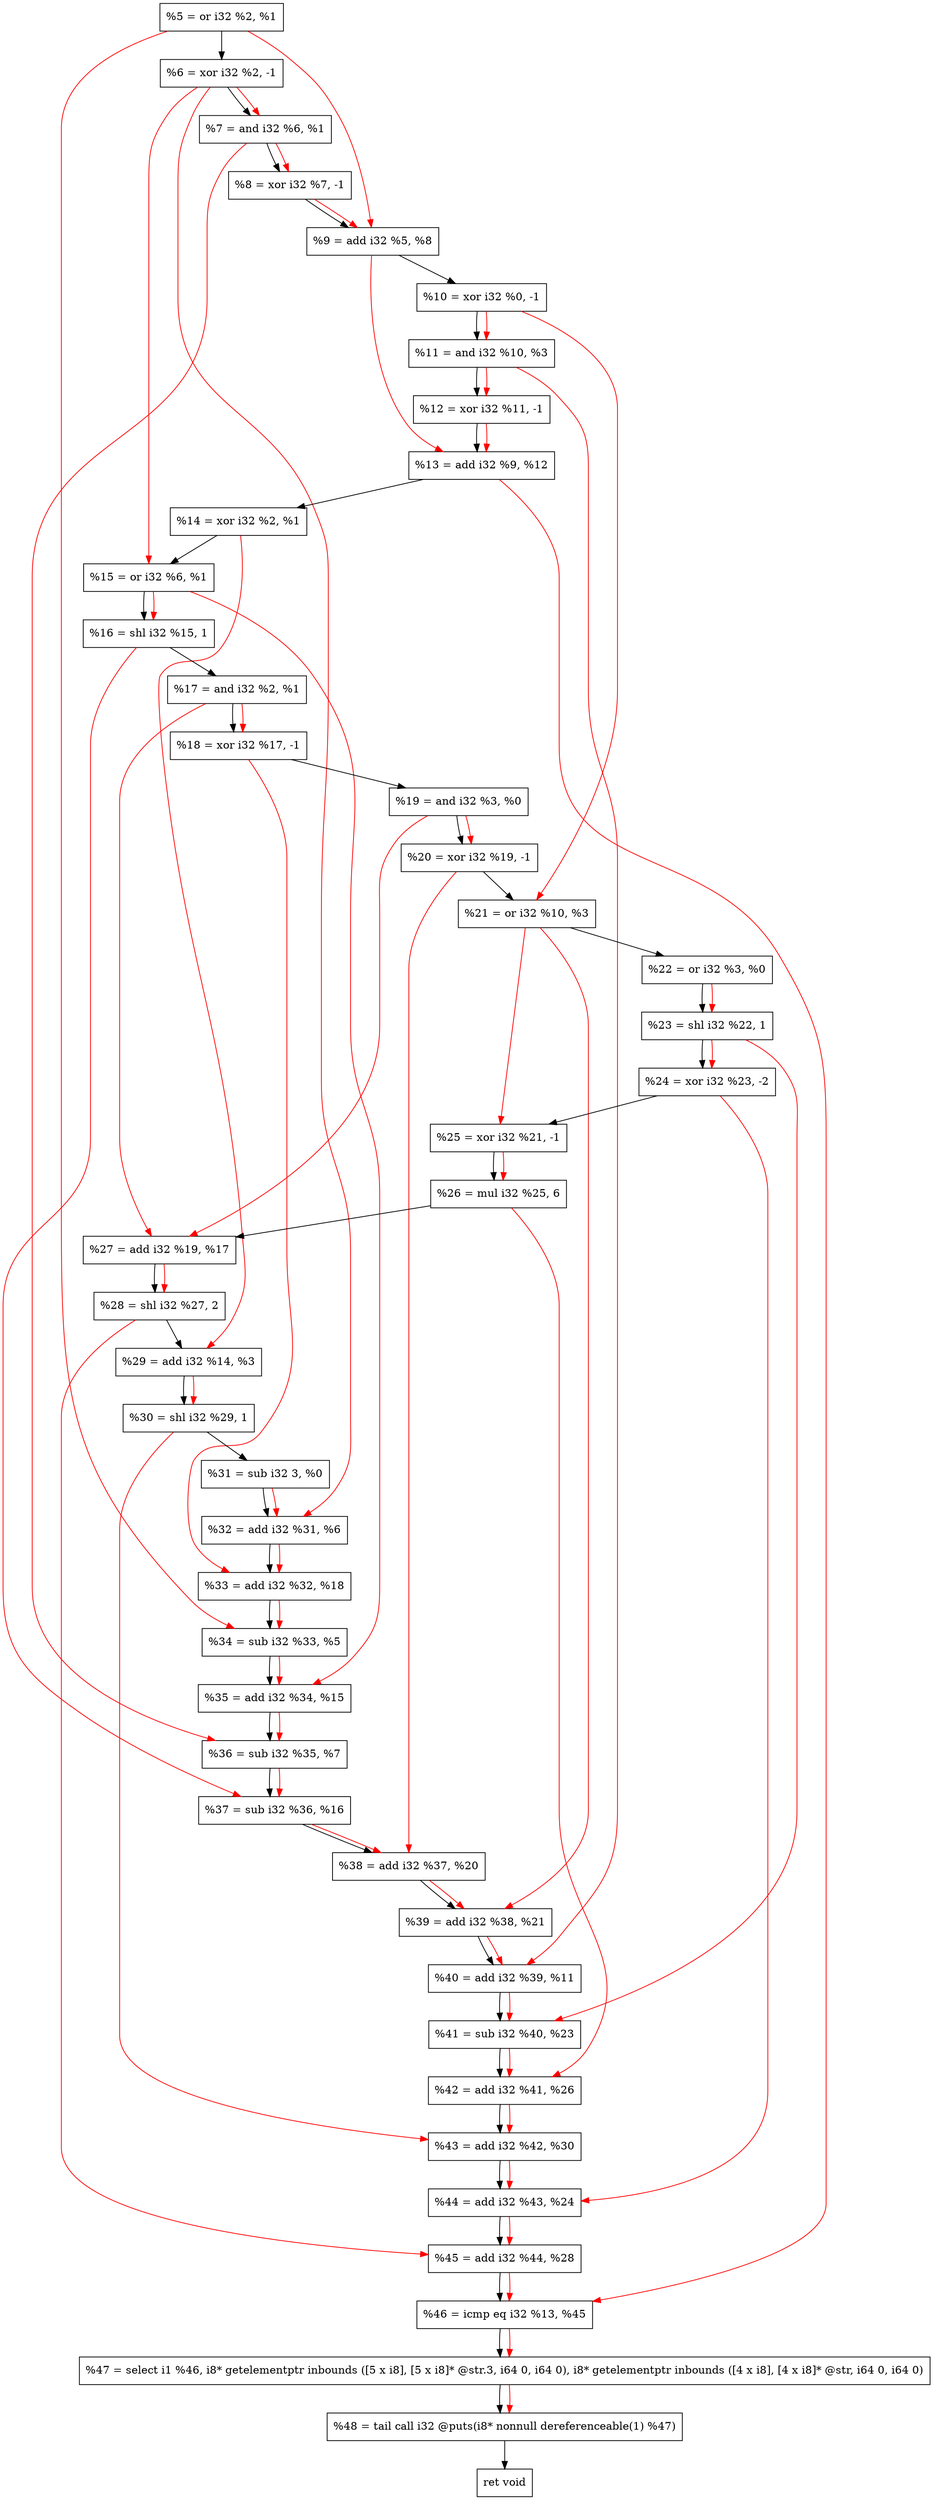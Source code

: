 digraph "DFG for'crackme' function" {
	Node0x16bcb70[shape=record, label="  %5 = or i32 %2, %1"];
	Node0x16bd1f0[shape=record, label="  %6 = xor i32 %2, -1"];
	Node0x16bd260[shape=record, label="  %7 = and i32 %6, %1"];
	Node0x16bd2d0[shape=record, label="  %8 = xor i32 %7, -1"];
	Node0x16bd340[shape=record, label="  %9 = add i32 %5, %8"];
	Node0x16bd3b0[shape=record, label="  %10 = xor i32 %0, -1"];
	Node0x16bd420[shape=record, label="  %11 = and i32 %10, %3"];
	Node0x16bd490[shape=record, label="  %12 = xor i32 %11, -1"];
	Node0x16bd500[shape=record, label="  %13 = add i32 %9, %12"];
	Node0x16bd570[shape=record, label="  %14 = xor i32 %2, %1"];
	Node0x16bd5e0[shape=record, label="  %15 = or i32 %6, %1"];
	Node0x16bd680[shape=record, label="  %16 = shl i32 %15, 1"];
	Node0x16bd6f0[shape=record, label="  %17 = and i32 %2, %1"];
	Node0x16bd760[shape=record, label="  %18 = xor i32 %17, -1"];
	Node0x16bd7d0[shape=record, label="  %19 = and i32 %3, %0"];
	Node0x16bd840[shape=record, label="  %20 = xor i32 %19, -1"];
	Node0x16bd8b0[shape=record, label="  %21 = or i32 %10, %3"];
	Node0x16bd920[shape=record, label="  %22 = or i32 %3, %0"];
	Node0x16bd990[shape=record, label="  %23 = shl i32 %22, 1"];
	Node0x16bda30[shape=record, label="  %24 = xor i32 %23, -2"];
	Node0x16bdaa0[shape=record, label="  %25 = xor i32 %21, -1"];
	Node0x16bdb40[shape=record, label="  %26 = mul i32 %25, 6"];
	Node0x16bdbb0[shape=record, label="  %27 = add i32 %19, %17"];
	Node0x16bdc50[shape=record, label="  %28 = shl i32 %27, 2"];
	Node0x16bdcc0[shape=record, label="  %29 = add i32 %14, %3"];
	Node0x16bdd30[shape=record, label="  %30 = shl i32 %29, 1"];
	Node0x16bddd0[shape=record, label="  %31 = sub i32 3, %0"];
	Node0x16bde40[shape=record, label="  %32 = add i32 %31, %6"];
	Node0x16be0c0[shape=record, label="  %33 = add i32 %32, %18"];
	Node0x16be130[shape=record, label="  %34 = sub i32 %33, %5"];
	Node0x16be1a0[shape=record, label="  %35 = add i32 %34, %15"];
	Node0x16be210[shape=record, label="  %36 = sub i32 %35, %7"];
	Node0x16be280[shape=record, label="  %37 = sub i32 %36, %16"];
	Node0x16be2f0[shape=record, label="  %38 = add i32 %37, %20"];
	Node0x16be360[shape=record, label="  %39 = add i32 %38, %21"];
	Node0x16be3d0[shape=record, label="  %40 = add i32 %39, %11"];
	Node0x16be440[shape=record, label="  %41 = sub i32 %40, %23"];
	Node0x16be4b0[shape=record, label="  %42 = add i32 %41, %26"];
	Node0x16be520[shape=record, label="  %43 = add i32 %42, %30"];
	Node0x16be590[shape=record, label="  %44 = add i32 %43, %24"];
	Node0x16be600[shape=record, label="  %45 = add i32 %44, %28"];
	Node0x16be670[shape=record, label="  %46 = icmp eq i32 %13, %45"];
	Node0x165d268[shape=record, label="  %47 = select i1 %46, i8* getelementptr inbounds ([5 x i8], [5 x i8]* @str.3, i64 0, i64 0), i8* getelementptr inbounds ([4 x i8], [4 x i8]* @str, i64 0, i64 0)"];
	Node0x16beb10[shape=record, label="  %48 = tail call i32 @puts(i8* nonnull dereferenceable(1) %47)"];
	Node0x16beb60[shape=record, label="  ret void"];
	Node0x16bcb70 -> Node0x16bd1f0;
	Node0x16bd1f0 -> Node0x16bd260;
	Node0x16bd260 -> Node0x16bd2d0;
	Node0x16bd2d0 -> Node0x16bd340;
	Node0x16bd340 -> Node0x16bd3b0;
	Node0x16bd3b0 -> Node0x16bd420;
	Node0x16bd420 -> Node0x16bd490;
	Node0x16bd490 -> Node0x16bd500;
	Node0x16bd500 -> Node0x16bd570;
	Node0x16bd570 -> Node0x16bd5e0;
	Node0x16bd5e0 -> Node0x16bd680;
	Node0x16bd680 -> Node0x16bd6f0;
	Node0x16bd6f0 -> Node0x16bd760;
	Node0x16bd760 -> Node0x16bd7d0;
	Node0x16bd7d0 -> Node0x16bd840;
	Node0x16bd840 -> Node0x16bd8b0;
	Node0x16bd8b0 -> Node0x16bd920;
	Node0x16bd920 -> Node0x16bd990;
	Node0x16bd990 -> Node0x16bda30;
	Node0x16bda30 -> Node0x16bdaa0;
	Node0x16bdaa0 -> Node0x16bdb40;
	Node0x16bdb40 -> Node0x16bdbb0;
	Node0x16bdbb0 -> Node0x16bdc50;
	Node0x16bdc50 -> Node0x16bdcc0;
	Node0x16bdcc0 -> Node0x16bdd30;
	Node0x16bdd30 -> Node0x16bddd0;
	Node0x16bddd0 -> Node0x16bde40;
	Node0x16bde40 -> Node0x16be0c0;
	Node0x16be0c0 -> Node0x16be130;
	Node0x16be130 -> Node0x16be1a0;
	Node0x16be1a0 -> Node0x16be210;
	Node0x16be210 -> Node0x16be280;
	Node0x16be280 -> Node0x16be2f0;
	Node0x16be2f0 -> Node0x16be360;
	Node0x16be360 -> Node0x16be3d0;
	Node0x16be3d0 -> Node0x16be440;
	Node0x16be440 -> Node0x16be4b0;
	Node0x16be4b0 -> Node0x16be520;
	Node0x16be520 -> Node0x16be590;
	Node0x16be590 -> Node0x16be600;
	Node0x16be600 -> Node0x16be670;
	Node0x16be670 -> Node0x165d268;
	Node0x165d268 -> Node0x16beb10;
	Node0x16beb10 -> Node0x16beb60;
edge [color=red]
	Node0x16bd1f0 -> Node0x16bd260;
	Node0x16bd260 -> Node0x16bd2d0;
	Node0x16bcb70 -> Node0x16bd340;
	Node0x16bd2d0 -> Node0x16bd340;
	Node0x16bd3b0 -> Node0x16bd420;
	Node0x16bd420 -> Node0x16bd490;
	Node0x16bd340 -> Node0x16bd500;
	Node0x16bd490 -> Node0x16bd500;
	Node0x16bd1f0 -> Node0x16bd5e0;
	Node0x16bd5e0 -> Node0x16bd680;
	Node0x16bd6f0 -> Node0x16bd760;
	Node0x16bd7d0 -> Node0x16bd840;
	Node0x16bd3b0 -> Node0x16bd8b0;
	Node0x16bd920 -> Node0x16bd990;
	Node0x16bd990 -> Node0x16bda30;
	Node0x16bd8b0 -> Node0x16bdaa0;
	Node0x16bdaa0 -> Node0x16bdb40;
	Node0x16bd7d0 -> Node0x16bdbb0;
	Node0x16bd6f0 -> Node0x16bdbb0;
	Node0x16bdbb0 -> Node0x16bdc50;
	Node0x16bd570 -> Node0x16bdcc0;
	Node0x16bdcc0 -> Node0x16bdd30;
	Node0x16bddd0 -> Node0x16bde40;
	Node0x16bd1f0 -> Node0x16bde40;
	Node0x16bde40 -> Node0x16be0c0;
	Node0x16bd760 -> Node0x16be0c0;
	Node0x16be0c0 -> Node0x16be130;
	Node0x16bcb70 -> Node0x16be130;
	Node0x16be130 -> Node0x16be1a0;
	Node0x16bd5e0 -> Node0x16be1a0;
	Node0x16be1a0 -> Node0x16be210;
	Node0x16bd260 -> Node0x16be210;
	Node0x16be210 -> Node0x16be280;
	Node0x16bd680 -> Node0x16be280;
	Node0x16be280 -> Node0x16be2f0;
	Node0x16bd840 -> Node0x16be2f0;
	Node0x16be2f0 -> Node0x16be360;
	Node0x16bd8b0 -> Node0x16be360;
	Node0x16be360 -> Node0x16be3d0;
	Node0x16bd420 -> Node0x16be3d0;
	Node0x16be3d0 -> Node0x16be440;
	Node0x16bd990 -> Node0x16be440;
	Node0x16be440 -> Node0x16be4b0;
	Node0x16bdb40 -> Node0x16be4b0;
	Node0x16be4b0 -> Node0x16be520;
	Node0x16bdd30 -> Node0x16be520;
	Node0x16be520 -> Node0x16be590;
	Node0x16bda30 -> Node0x16be590;
	Node0x16be590 -> Node0x16be600;
	Node0x16bdc50 -> Node0x16be600;
	Node0x16bd500 -> Node0x16be670;
	Node0x16be600 -> Node0x16be670;
	Node0x16be670 -> Node0x165d268;
	Node0x165d268 -> Node0x16beb10;
}
